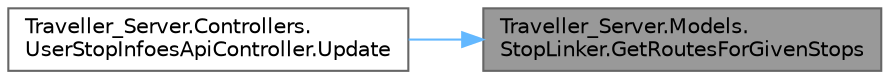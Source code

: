 digraph "Traveller_Server.Models.StopLinker.GetRoutesForGivenStops"
{
 // LATEX_PDF_SIZE
  bgcolor="transparent";
  edge [fontname=Helvetica,fontsize=10,labelfontname=Helvetica,labelfontsize=10];
  node [fontname=Helvetica,fontsize=10,shape=box,height=0.2,width=0.4];
  rankdir="RL";
  Node1 [label="Traveller_Server.Models.\lStopLinker.GetRoutesForGivenStops",height=0.2,width=0.4,color="gray40", fillcolor="grey60", style="filled", fontcolor="black",tooltip="Get a list of possible routes with the given User Stop Infos in the sequence."];
  Node1 -> Node2 [dir="back",color="steelblue1",style="solid"];
  Node2 [label="Traveller_Server.Controllers.\lUserStopInfoesApiController.Update",height=0.2,width=0.4,color="grey40", fillcolor="white", style="filled",URL="$class_traveller___server_1_1_controllers_1_1_user_stop_infoes_api_controller.html#add143e7440c3519dd77c6939362dad5c",tooltip="One of the main methods of user trackings, used to update the user stop locations in the database...."];
}
